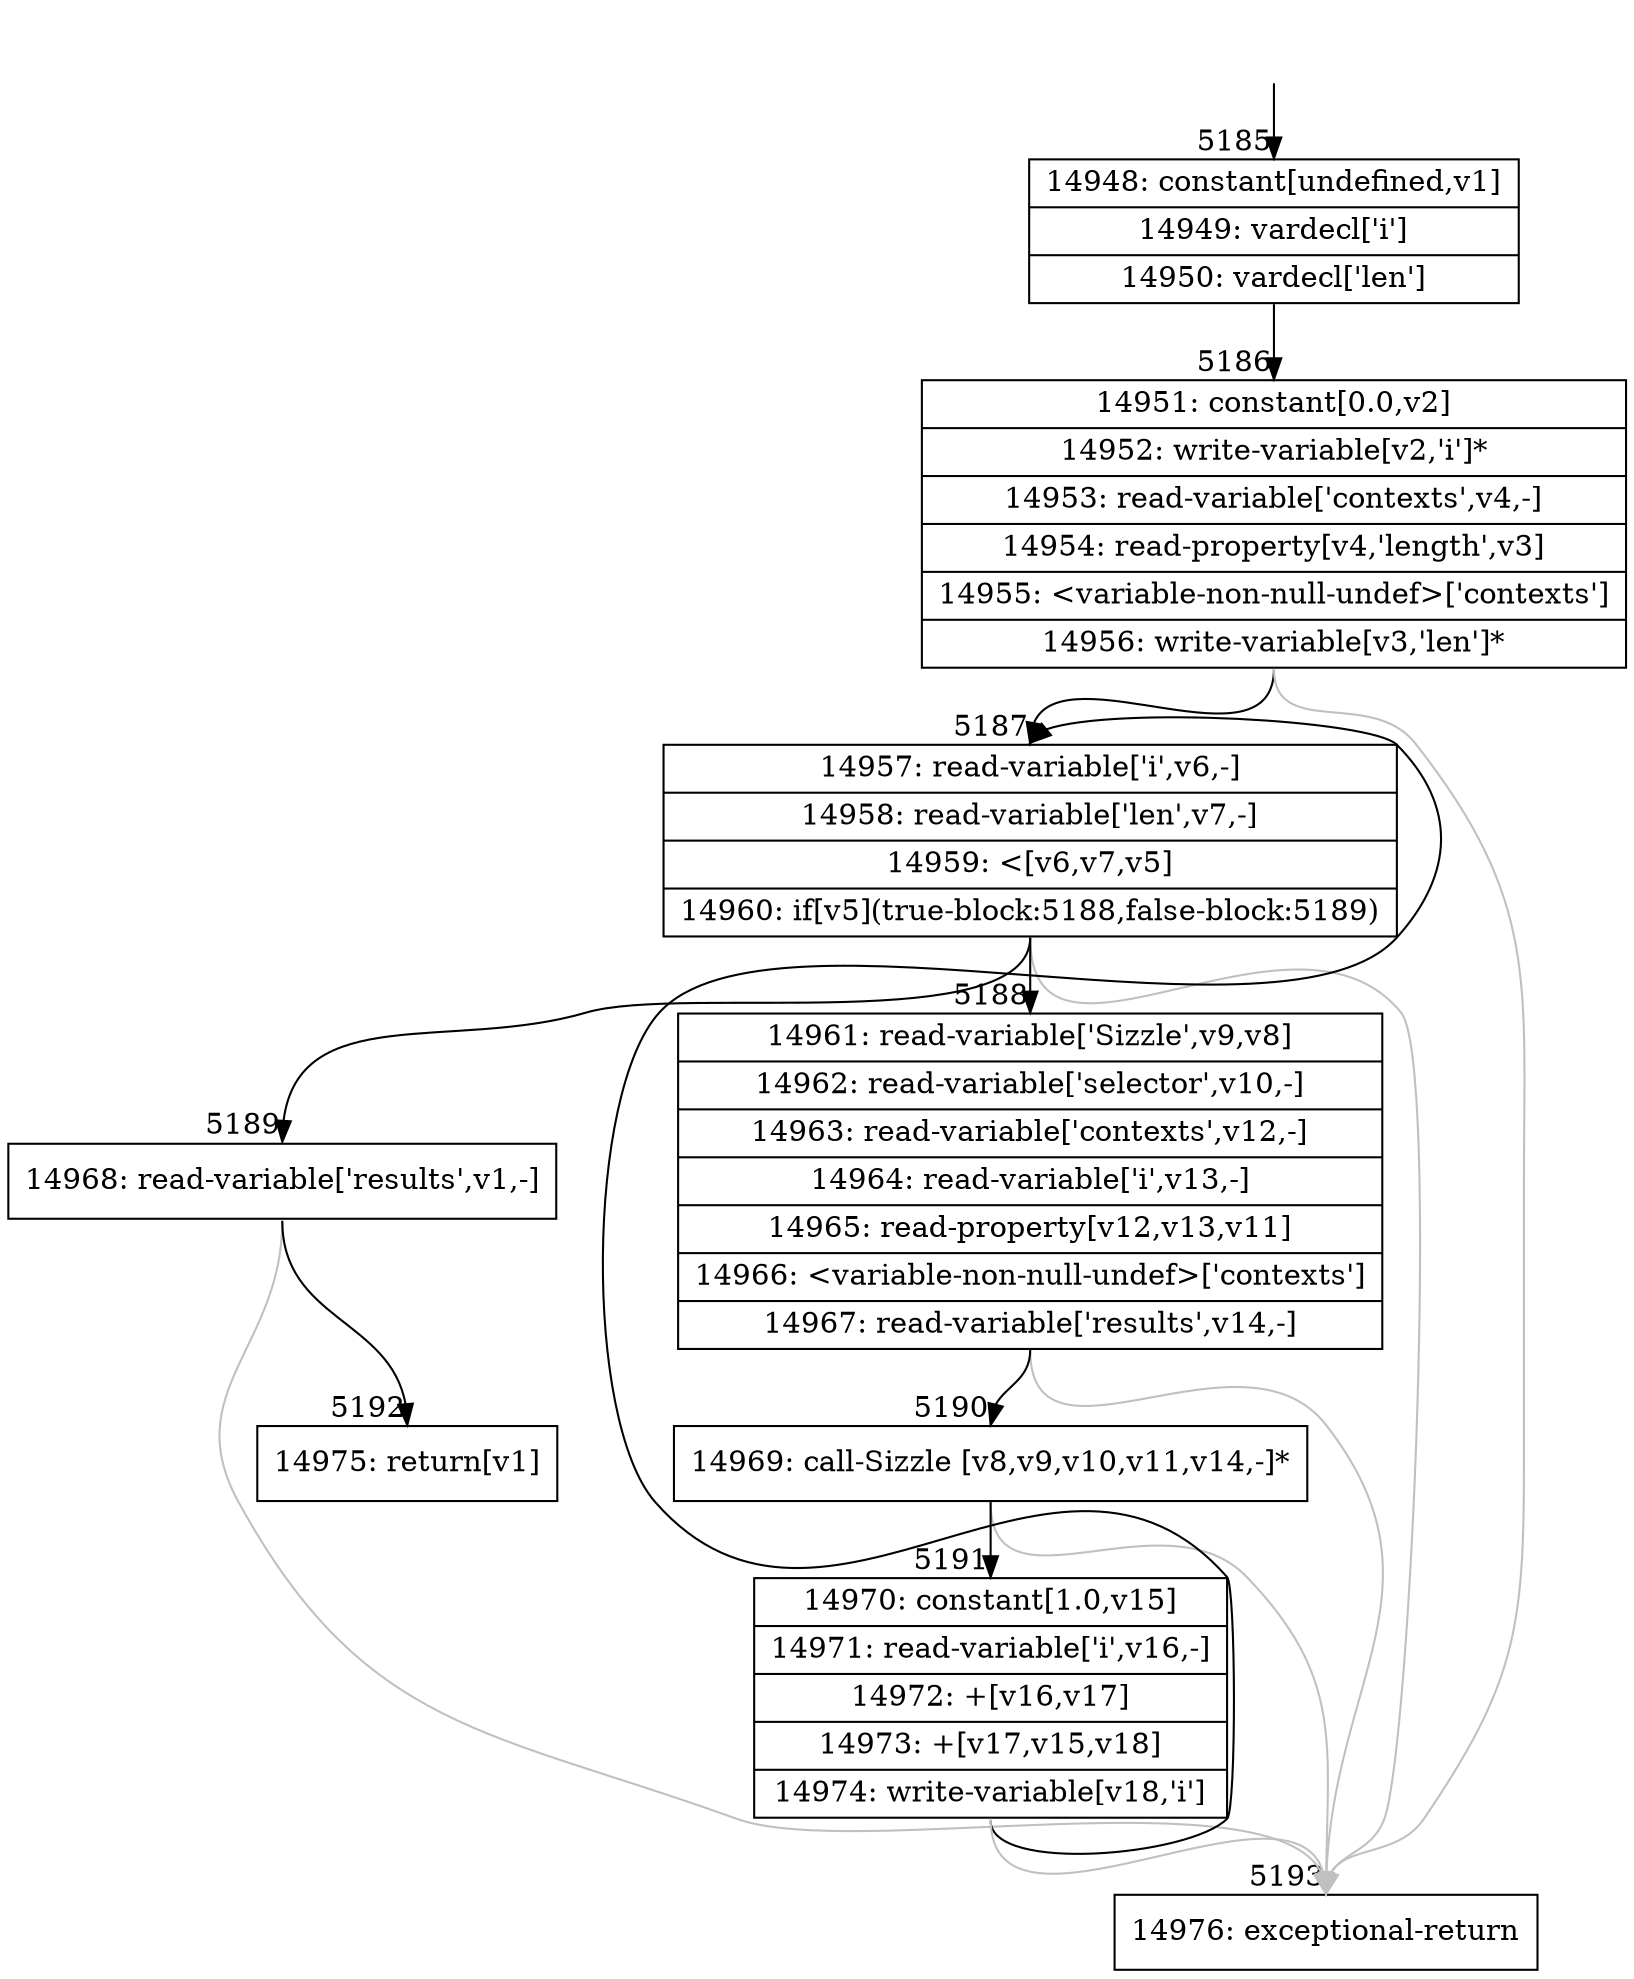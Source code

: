 digraph {
rankdir="TD"
BB_entry335[shape=none,label=""];
BB_entry335 -> BB5185 [tailport=s, headport=n, headlabel="    5185"]
BB5185 [shape=record label="{14948: constant[undefined,v1]|14949: vardecl['i']|14950: vardecl['len']}" ] 
BB5185 -> BB5186 [tailport=s, headport=n, headlabel="      5186"]
BB5186 [shape=record label="{14951: constant[0.0,v2]|14952: write-variable[v2,'i']*|14953: read-variable['contexts',v4,-]|14954: read-property[v4,'length',v3]|14955: \<variable-non-null-undef\>['contexts']|14956: write-variable[v3,'len']*}" ] 
BB5186 -> BB5187 [tailport=s, headport=n, headlabel="      5187"]
BB5186 -> BB5193 [tailport=s, headport=n, color=gray, headlabel="      5193"]
BB5187 [shape=record label="{14957: read-variable['i',v6,-]|14958: read-variable['len',v7,-]|14959: \<[v6,v7,v5]|14960: if[v5](true-block:5188,false-block:5189)}" ] 
BB5187 -> BB5188 [tailport=s, headport=n, headlabel="      5188"]
BB5187 -> BB5189 [tailport=s, headport=n, headlabel="      5189"]
BB5187 -> BB5193 [tailport=s, headport=n, color=gray]
BB5188 [shape=record label="{14961: read-variable['Sizzle',v9,v8]|14962: read-variable['selector',v10,-]|14963: read-variable['contexts',v12,-]|14964: read-variable['i',v13,-]|14965: read-property[v12,v13,v11]|14966: \<variable-non-null-undef\>['contexts']|14967: read-variable['results',v14,-]}" ] 
BB5188 -> BB5190 [tailport=s, headport=n, headlabel="      5190"]
BB5188 -> BB5193 [tailport=s, headport=n, color=gray]
BB5189 [shape=record label="{14968: read-variable['results',v1,-]}" ] 
BB5189 -> BB5192 [tailport=s, headport=n, headlabel="      5192"]
BB5189 -> BB5193 [tailport=s, headport=n, color=gray]
BB5190 [shape=record label="{14969: call-Sizzle [v8,v9,v10,v11,v14,-]*}" ] 
BB5190 -> BB5191 [tailport=s, headport=n, headlabel="      5191"]
BB5190 -> BB5193 [tailport=s, headport=n, color=gray]
BB5191 [shape=record label="{14970: constant[1.0,v15]|14971: read-variable['i',v16,-]|14972: +[v16,v17]|14973: +[v17,v15,v18]|14974: write-variable[v18,'i']}" ] 
BB5191 -> BB5187 [tailport=s, headport=n]
BB5191 -> BB5193 [tailport=s, headport=n, color=gray]
BB5192 [shape=record label="{14975: return[v1]}" ] 
BB5193 [shape=record label="{14976: exceptional-return}" ] 
//#$~ 5455
}
